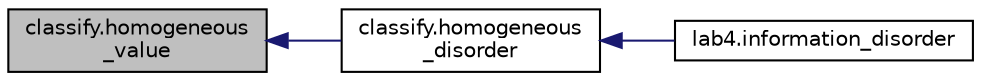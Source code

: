 digraph "classify.homogeneous_value"
{
  edge [fontname="Helvetica",fontsize="10",labelfontname="Helvetica",labelfontsize="10"];
  node [fontname="Helvetica",fontsize="10",shape=record];
  rankdir="LR";
  Node1 [label="classify.homogeneous\l_value",height=0.2,width=0.4,color="black", fillcolor="grey75", style="filled", fontcolor="black"];
  Node1 -> Node2 [dir="back",color="midnightblue",fontsize="10",style="solid",fontname="Helvetica"];
  Node2 [label="classify.homogeneous\l_disorder",height=0.2,width=0.4,color="black", fillcolor="white", style="filled",URL="$namespaceclassify.html#a479758ad5c9afb7c177bfce091fb5d67"];
  Node2 -> Node3 [dir="back",color="midnightblue",fontsize="10",style="solid",fontname="Helvetica"];
  Node3 [label="lab4.information_disorder",height=0.2,width=0.4,color="black", fillcolor="white", style="filled",URL="$namespacelab4.html#afc4e3e4bf14bf03bc80bcb4e87106053",tooltip="Part 2: ID Trees print CongressIDTree(senate_people, senate_votes, homogeneous_disorder) ..."];
}

